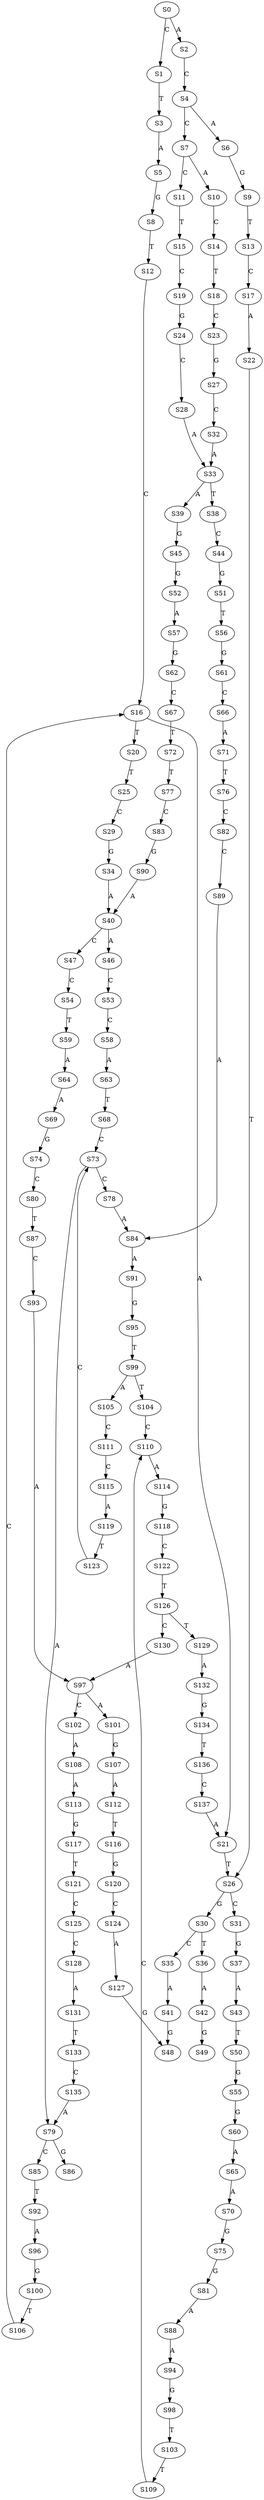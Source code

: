 strict digraph  {
	S0 -> S1 [ label = C ];
	S0 -> S2 [ label = A ];
	S1 -> S3 [ label = T ];
	S2 -> S4 [ label = C ];
	S3 -> S5 [ label = A ];
	S4 -> S6 [ label = A ];
	S4 -> S7 [ label = C ];
	S5 -> S8 [ label = G ];
	S6 -> S9 [ label = G ];
	S7 -> S10 [ label = A ];
	S7 -> S11 [ label = C ];
	S8 -> S12 [ label = T ];
	S9 -> S13 [ label = T ];
	S10 -> S14 [ label = C ];
	S11 -> S15 [ label = T ];
	S12 -> S16 [ label = C ];
	S13 -> S17 [ label = C ];
	S14 -> S18 [ label = T ];
	S15 -> S19 [ label = C ];
	S16 -> S20 [ label = T ];
	S16 -> S21 [ label = A ];
	S17 -> S22 [ label = A ];
	S18 -> S23 [ label = C ];
	S19 -> S24 [ label = G ];
	S20 -> S25 [ label = T ];
	S21 -> S26 [ label = T ];
	S22 -> S26 [ label = T ];
	S23 -> S27 [ label = G ];
	S24 -> S28 [ label = C ];
	S25 -> S29 [ label = C ];
	S26 -> S30 [ label = G ];
	S26 -> S31 [ label = C ];
	S27 -> S32 [ label = C ];
	S28 -> S33 [ label = A ];
	S29 -> S34 [ label = G ];
	S30 -> S35 [ label = C ];
	S30 -> S36 [ label = T ];
	S31 -> S37 [ label = G ];
	S32 -> S33 [ label = A ];
	S33 -> S38 [ label = T ];
	S33 -> S39 [ label = A ];
	S34 -> S40 [ label = A ];
	S35 -> S41 [ label = A ];
	S36 -> S42 [ label = A ];
	S37 -> S43 [ label = A ];
	S38 -> S44 [ label = C ];
	S39 -> S45 [ label = G ];
	S40 -> S46 [ label = A ];
	S40 -> S47 [ label = C ];
	S41 -> S48 [ label = G ];
	S42 -> S49 [ label = G ];
	S43 -> S50 [ label = T ];
	S44 -> S51 [ label = G ];
	S45 -> S52 [ label = G ];
	S46 -> S53 [ label = C ];
	S47 -> S54 [ label = C ];
	S50 -> S55 [ label = G ];
	S51 -> S56 [ label = T ];
	S52 -> S57 [ label = A ];
	S53 -> S58 [ label = C ];
	S54 -> S59 [ label = T ];
	S55 -> S60 [ label = G ];
	S56 -> S61 [ label = G ];
	S57 -> S62 [ label = G ];
	S58 -> S63 [ label = A ];
	S59 -> S64 [ label = A ];
	S60 -> S65 [ label = A ];
	S61 -> S66 [ label = C ];
	S62 -> S67 [ label = C ];
	S63 -> S68 [ label = T ];
	S64 -> S69 [ label = A ];
	S65 -> S70 [ label = A ];
	S66 -> S71 [ label = A ];
	S67 -> S72 [ label = T ];
	S68 -> S73 [ label = C ];
	S69 -> S74 [ label = G ];
	S70 -> S75 [ label = G ];
	S71 -> S76 [ label = T ];
	S72 -> S77 [ label = T ];
	S73 -> S78 [ label = C ];
	S73 -> S79 [ label = A ];
	S74 -> S80 [ label = C ];
	S75 -> S81 [ label = G ];
	S76 -> S82 [ label = C ];
	S77 -> S83 [ label = C ];
	S78 -> S84 [ label = A ];
	S79 -> S85 [ label = C ];
	S79 -> S86 [ label = G ];
	S80 -> S87 [ label = T ];
	S81 -> S88 [ label = A ];
	S82 -> S89 [ label = C ];
	S83 -> S90 [ label = G ];
	S84 -> S91 [ label = A ];
	S85 -> S92 [ label = T ];
	S87 -> S93 [ label = C ];
	S88 -> S94 [ label = A ];
	S89 -> S84 [ label = A ];
	S90 -> S40 [ label = A ];
	S91 -> S95 [ label = G ];
	S92 -> S96 [ label = A ];
	S93 -> S97 [ label = A ];
	S94 -> S98 [ label = G ];
	S95 -> S99 [ label = T ];
	S96 -> S100 [ label = G ];
	S97 -> S101 [ label = A ];
	S97 -> S102 [ label = C ];
	S98 -> S103 [ label = T ];
	S99 -> S104 [ label = T ];
	S99 -> S105 [ label = A ];
	S100 -> S106 [ label = T ];
	S101 -> S107 [ label = G ];
	S102 -> S108 [ label = A ];
	S103 -> S109 [ label = T ];
	S104 -> S110 [ label = C ];
	S105 -> S111 [ label = C ];
	S106 -> S16 [ label = C ];
	S107 -> S112 [ label = A ];
	S108 -> S113 [ label = A ];
	S109 -> S110 [ label = C ];
	S110 -> S114 [ label = A ];
	S111 -> S115 [ label = C ];
	S112 -> S116 [ label = T ];
	S113 -> S117 [ label = G ];
	S114 -> S118 [ label = G ];
	S115 -> S119 [ label = A ];
	S116 -> S120 [ label = G ];
	S117 -> S121 [ label = T ];
	S118 -> S122 [ label = C ];
	S119 -> S123 [ label = T ];
	S120 -> S124 [ label = C ];
	S121 -> S125 [ label = C ];
	S122 -> S126 [ label = T ];
	S123 -> S73 [ label = C ];
	S124 -> S127 [ label = A ];
	S125 -> S128 [ label = C ];
	S126 -> S129 [ label = T ];
	S126 -> S130 [ label = C ];
	S127 -> S48 [ label = G ];
	S128 -> S131 [ label = A ];
	S129 -> S132 [ label = A ];
	S130 -> S97 [ label = A ];
	S131 -> S133 [ label = T ];
	S132 -> S134 [ label = G ];
	S133 -> S135 [ label = C ];
	S134 -> S136 [ label = T ];
	S135 -> S79 [ label = A ];
	S136 -> S137 [ label = C ];
	S137 -> S21 [ label = A ];
}
